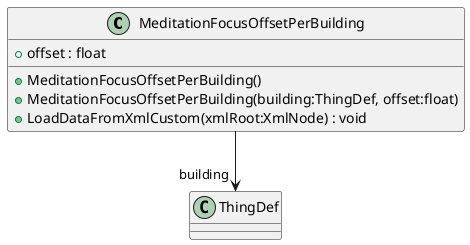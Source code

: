 @startuml
class MeditationFocusOffsetPerBuilding {
    + offset : float
    + MeditationFocusOffsetPerBuilding()
    + MeditationFocusOffsetPerBuilding(building:ThingDef, offset:float)
    + LoadDataFromXmlCustom(xmlRoot:XmlNode) : void
}
MeditationFocusOffsetPerBuilding --> "building" ThingDef
@enduml
